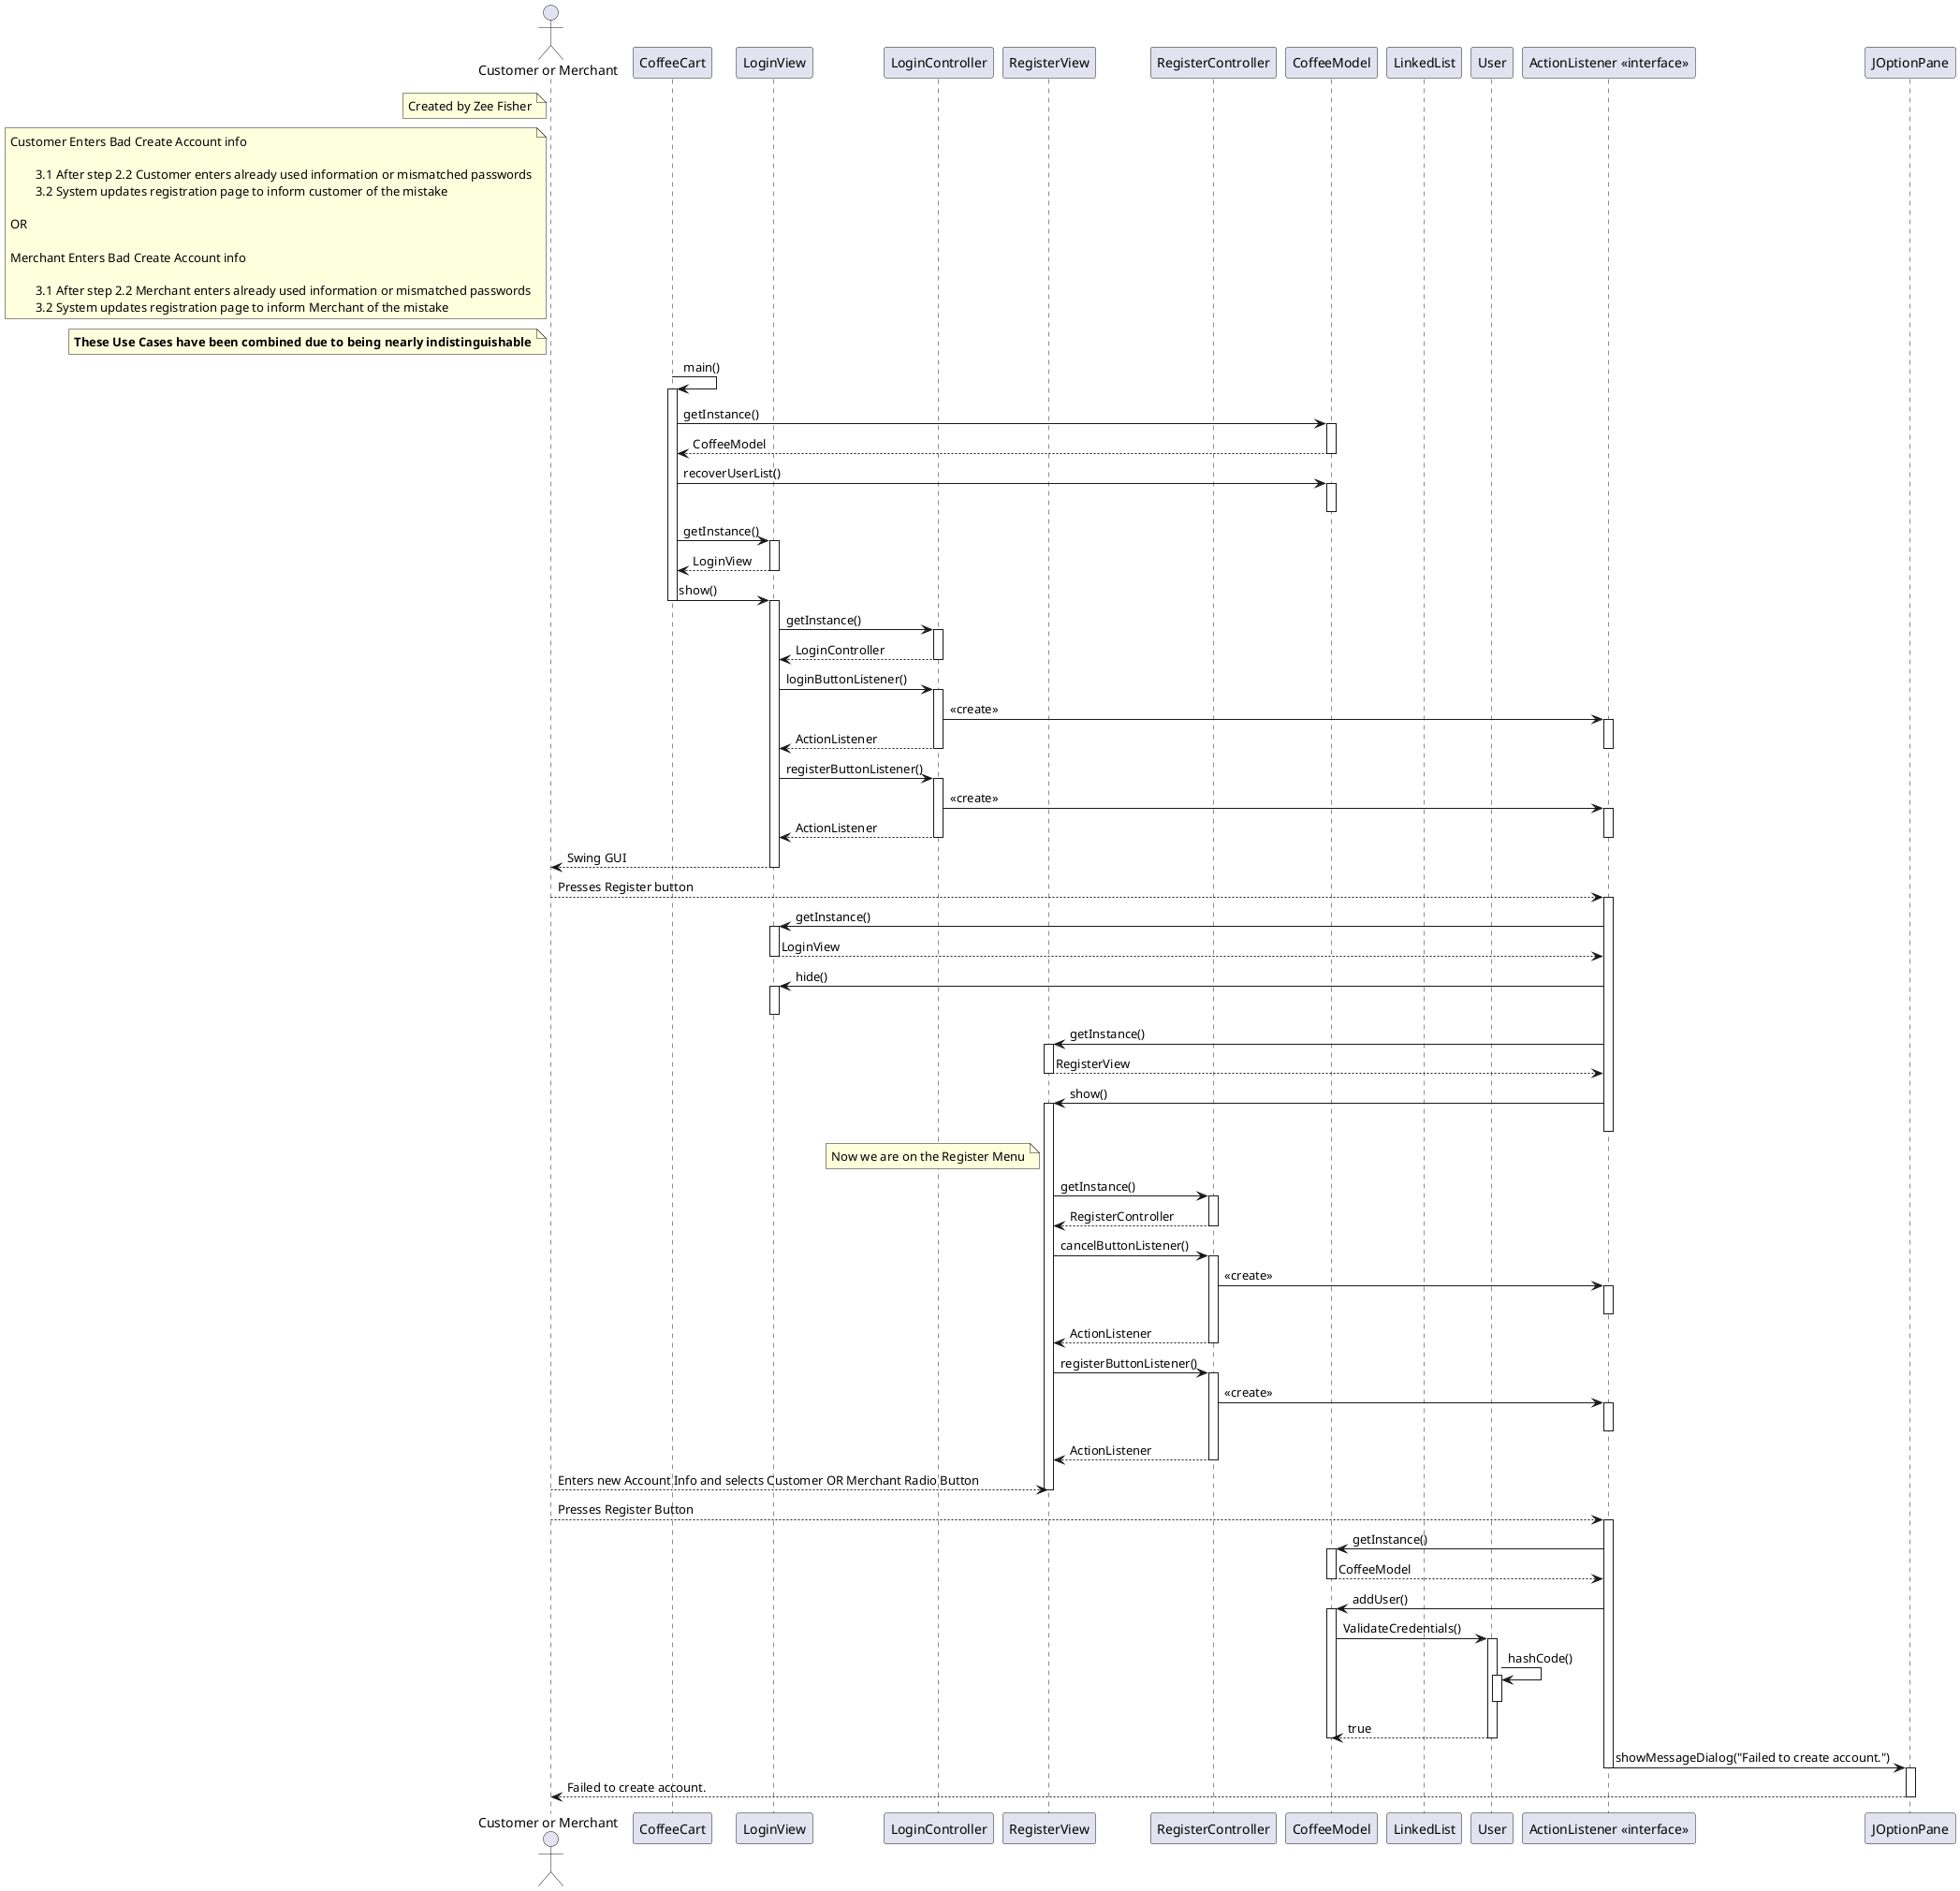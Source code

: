 @startuml

actor Customer as "Customer or Merchant"
participant CoffeeCart
participant LoginView
participant LoginController
participant RegisterView
participant RegisterController
participant CoffeeModel
participant LinkedList
participant User
participant "ActionListener <<interface>>" as ActionListener

note left of Customer
Created by Zee Fisher
end note

note left of Customer
Customer Enters Bad Create Account info
	
	3.1 After step 2.2 Customer enters already used information or mismatched passwords
	3.2 System updates registration page to inform customer of the mistake

OR

Merchant Enters Bad Create Account info

	3.1 After step 2.2 Merchant enters already used information or mismatched passwords
	3.2 System updates registration page to inform Merchant of the mistake
end note

note left of Customer
**These Use Cases have been combined due to being nearly indistinguishable**
end note

CoffeeCart -> CoffeeCart : main()
activate CoffeeCart
CoffeeCart -> CoffeeModel : getInstance()
activate CoffeeModel
CoffeeModel --> CoffeeCart : CoffeeModel
deactivate CoffeeModel
CoffeeCart -> CoffeeModel : recoverUserList()
activate CoffeeModel
deactivate CoffeeModel
CoffeeCart -> LoginView : getInstance()
activate LoginView
LoginView --> CoffeeCart : LoginView
deactivate LoginView
CoffeeCart -> LoginView : show()
deactivate CoffeeCart

activate LoginView
LoginView -> LoginController : getInstance()
activate LoginController
LoginController --> LoginView : LoginController
deactivate LoginController
LoginView -> LoginController : loginButtonListener()
activate LoginController
LoginController -> ActionListener : <<create>>
activate ActionListener
LoginController --> LoginView : ActionListener
deactivate ActionListener
deactivate LoginController
LoginView -> LoginController : registerButtonListener()
activate LoginController
LoginController -> ActionListener : <<create>>
activate ActionListener
LoginController --> LoginView : ActionListener
deactivate ActionListener
deactivate LoginController
LoginView --> Customer : Swing GUI
deactivate LoginView
Customer --> ActionListener : Presses Register button
activate ActionListener
ActionListener -> LoginView : getInstance()
activate LoginView
LoginView --> ActionListener : LoginView
deactivate LoginView
ActionListener -> LoginView : hide()
activate LoginView
deactivate LoginView

ActionListener -> RegisterView : getInstance()
activate RegisterView
RegisterView --> ActionListener : RegisterView
deactivate RegisterView
ActionListener -> RegisterView : show()
activate RegisterView
deactivate ActionListener

note left of RegisterView : Now we are on the Register Menu
RegisterView -> RegisterController : getInstance()
activate RegisterController
RegisterController --> RegisterView : RegisterController
deactivate RegisterController
RegisterView -> RegisterController : cancelButtonListener()
activate RegisterController
RegisterController -> ActionListener : <<create>>
activate ActionListener
deactivate ActionListener
RegisterController --> RegisterView : ActionListener
deactivate RegisterController

RegisterView -> RegisterController : registerButtonListener()
activate RegisterController
RegisterController -> ActionListener : <<create>>
activate ActionListener
deactivate ActionListener
RegisterController --> RegisterView : ActionListener
deactivate RegisterController

Customer --> RegisterView : Enters new Account Info and selects Customer OR Merchant Radio Button
deactivate RegisterView
Customer --> ActionListener : Presses Register Button
activate ActionListener
ActionListener -> CoffeeModel : getInstance()
activate CoffeeModel
CoffeeModel --> ActionListener : CoffeeModel
deactivate CoffeeModel
ActionListener -> CoffeeModel : addUser()
activate CoffeeModel

CoffeeModel -> User : ValidateCredentials()
activate User
User -> User : hashCode()
activate User
deactivate User
User --> CoffeeModel : true
deactivate User
deactivate CoffeeModel
ActionListener -> JOptionPane : showMessageDialog("Failed to create account.")
deactivate ActionListener
activate JOptionPane
JOptionPane --> Customer : Failed to create account.
deactivate JOptionPane
@enduml
